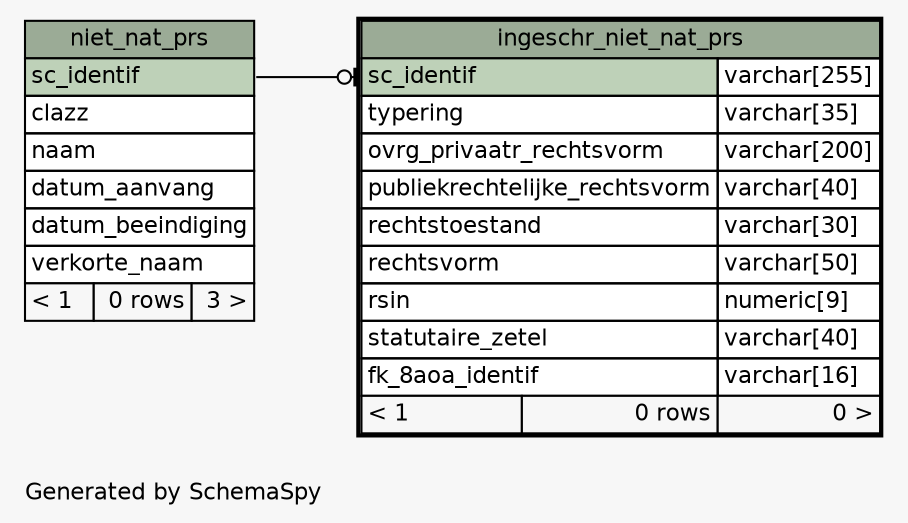 // dot 2.40.1 on Linux 4.15.0-36-generic
// SchemaSpy rev Unknown
digraph "oneDegreeRelationshipsDiagram" {
  graph [
    rankdir="RL"
    bgcolor="#f7f7f7"
    label="\nGenerated by SchemaSpy"
    labeljust="l"
    nodesep="0.18"
    ranksep="0.46"
    fontname="Helvetica"
    fontsize="11"
  ];
  node [
    fontname="Helvetica"
    fontsize="11"
    shape="plaintext"
  ];
  edge [
    arrowsize="0.8"
  ];
  "ingeschr_niet_nat_prs":"sc_identif":w -> "niet_nat_prs":"sc_identif":e [arrowhead=none dir=back arrowtail=teeodot];
  "ingeschr_niet_nat_prs" [
    label=<
    <TABLE BORDER="2" CELLBORDER="1" CELLSPACING="0" BGCOLOR="#ffffff">
      <TR><TD COLSPAN="3" BGCOLOR="#9bab96" ALIGN="CENTER">ingeschr_niet_nat_prs</TD></TR>
      <TR><TD PORT="sc_identif" COLSPAN="2" BGCOLOR="#bed1b8" ALIGN="LEFT">sc_identif</TD><TD PORT="sc_identif.type" ALIGN="LEFT">varchar[255]</TD></TR>
      <TR><TD PORT="typering" COLSPAN="2" ALIGN="LEFT">typering</TD><TD PORT="typering.type" ALIGN="LEFT">varchar[35]</TD></TR>
      <TR><TD PORT="ovrg_privaatr_rechtsvorm" COLSPAN="2" ALIGN="LEFT">ovrg_privaatr_rechtsvorm</TD><TD PORT="ovrg_privaatr_rechtsvorm.type" ALIGN="LEFT">varchar[200]</TD></TR>
      <TR><TD PORT="publiekrechtelijke_rechtsvorm" COLSPAN="2" ALIGN="LEFT">publiekrechtelijke_rechtsvorm</TD><TD PORT="publiekrechtelijke_rechtsvorm.type" ALIGN="LEFT">varchar[40]</TD></TR>
      <TR><TD PORT="rechtstoestand" COLSPAN="2" ALIGN="LEFT">rechtstoestand</TD><TD PORT="rechtstoestand.type" ALIGN="LEFT">varchar[30]</TD></TR>
      <TR><TD PORT="rechtsvorm" COLSPAN="2" ALIGN="LEFT">rechtsvorm</TD><TD PORT="rechtsvorm.type" ALIGN="LEFT">varchar[50]</TD></TR>
      <TR><TD PORT="rsin" COLSPAN="2" ALIGN="LEFT">rsin</TD><TD PORT="rsin.type" ALIGN="LEFT">numeric[9]</TD></TR>
      <TR><TD PORT="statutaire_zetel" COLSPAN="2" ALIGN="LEFT">statutaire_zetel</TD><TD PORT="statutaire_zetel.type" ALIGN="LEFT">varchar[40]</TD></TR>
      <TR><TD PORT="fk_8aoa_identif" COLSPAN="2" ALIGN="LEFT">fk_8aoa_identif</TD><TD PORT="fk_8aoa_identif.type" ALIGN="LEFT">varchar[16]</TD></TR>
      <TR><TD ALIGN="LEFT" BGCOLOR="#f7f7f7">&lt; 1</TD><TD ALIGN="RIGHT" BGCOLOR="#f7f7f7">0 rows</TD><TD ALIGN="RIGHT" BGCOLOR="#f7f7f7">0 &gt;</TD></TR>
    </TABLE>>
    URL="ingeschr_niet_nat_prs.html"
    tooltip="ingeschr_niet_nat_prs"
  ];
  "niet_nat_prs" [
    label=<
    <TABLE BORDER="0" CELLBORDER="1" CELLSPACING="0" BGCOLOR="#ffffff">
      <TR><TD COLSPAN="3" BGCOLOR="#9bab96" ALIGN="CENTER">niet_nat_prs</TD></TR>
      <TR><TD PORT="sc_identif" COLSPAN="3" BGCOLOR="#bed1b8" ALIGN="LEFT">sc_identif</TD></TR>
      <TR><TD PORT="clazz" COLSPAN="3" ALIGN="LEFT">clazz</TD></TR>
      <TR><TD PORT="naam" COLSPAN="3" ALIGN="LEFT">naam</TD></TR>
      <TR><TD PORT="datum_aanvang" COLSPAN="3" ALIGN="LEFT">datum_aanvang</TD></TR>
      <TR><TD PORT="datum_beeindiging" COLSPAN="3" ALIGN="LEFT">datum_beeindiging</TD></TR>
      <TR><TD PORT="verkorte_naam" COLSPAN="3" ALIGN="LEFT">verkorte_naam</TD></TR>
      <TR><TD ALIGN="LEFT" BGCOLOR="#f7f7f7">&lt; 1</TD><TD ALIGN="RIGHT" BGCOLOR="#f7f7f7">0 rows</TD><TD ALIGN="RIGHT" BGCOLOR="#f7f7f7">3 &gt;</TD></TR>
    </TABLE>>
    URL="niet_nat_prs.html"
    tooltip="niet_nat_prs"
  ];
}
